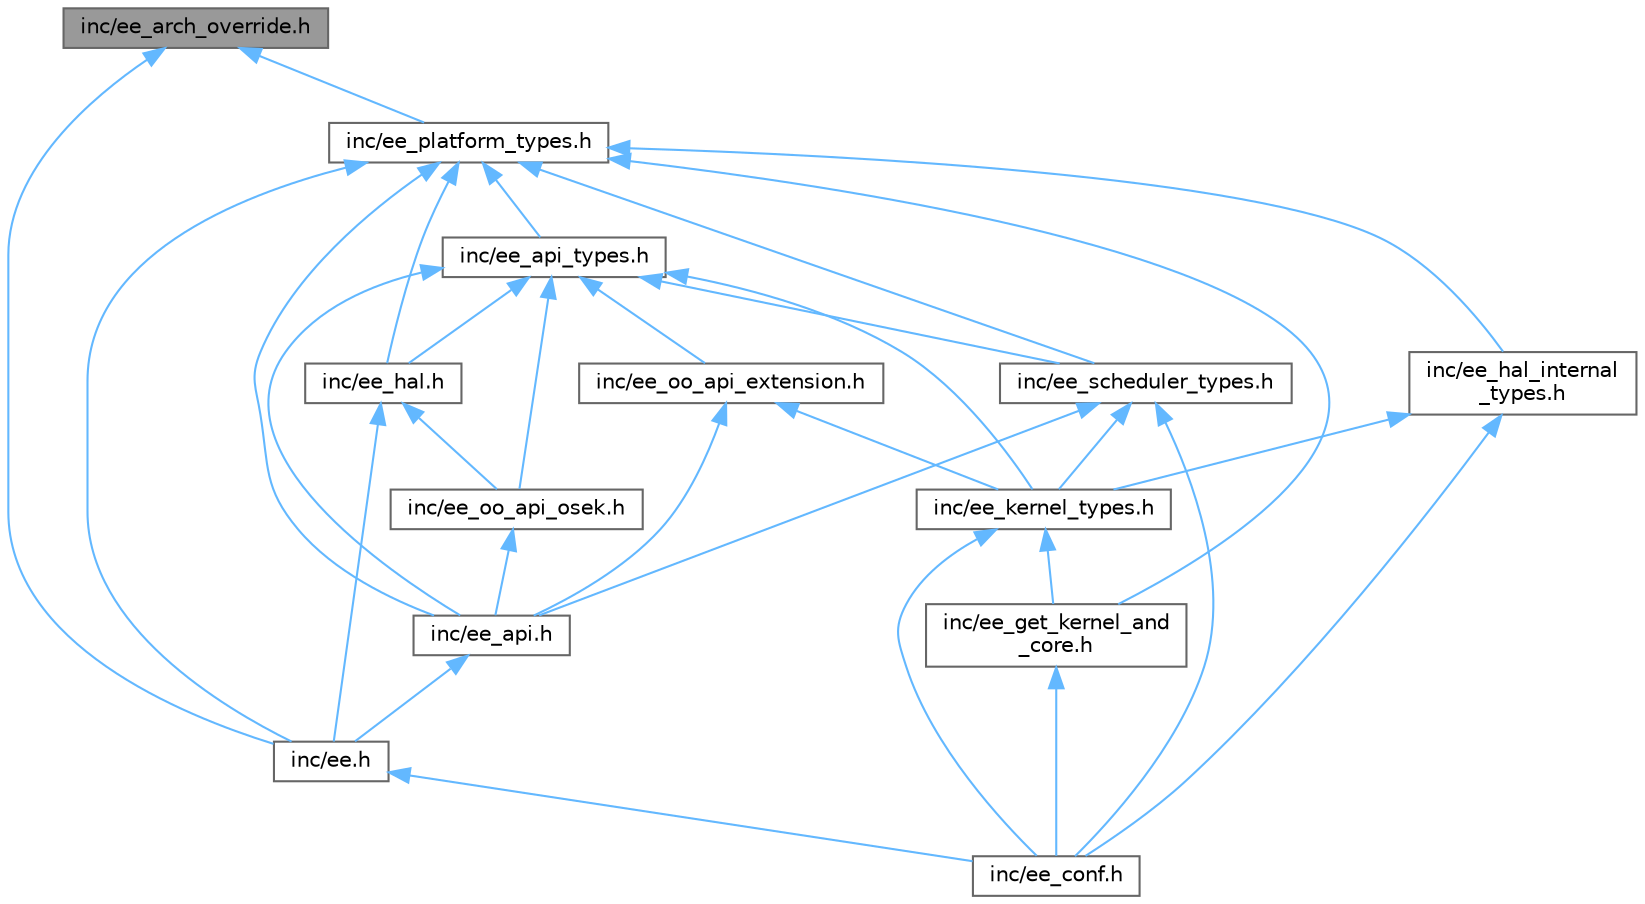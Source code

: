 digraph "inc/ee_arch_override.h"
{
 // LATEX_PDF_SIZE
  bgcolor="transparent";
  edge [fontname=Helvetica,fontsize=10,labelfontname=Helvetica,labelfontsize=10];
  node [fontname=Helvetica,fontsize=10,shape=box,height=0.2,width=0.4];
  Node1 [id="Node000001",label="inc/ee_arch_override.h",height=0.2,width=0.4,color="gray40", fillcolor="grey60", style="filled", fontcolor="black",tooltip="Override default settings used in the architecture."];
  Node1 -> Node2 [id="edge31_Node000001_Node000002",dir="back",color="steelblue1",style="solid",tooltip=" "];
  Node2 [id="Node000002",label="inc/ee.h",height=0.2,width=0.4,color="grey40", fillcolor="white", style="filled",URL="$ee_8h.html",tooltip="Main Collector."];
  Node2 -> Node3 [id="edge32_Node000002_Node000003",dir="back",color="steelblue1",style="solid",tooltip=" "];
  Node3 [id="Node000003",label="inc/ee_conf.h",height=0.2,width=0.4,color="grey40", fillcolor="white", style="filled",URL="$ee__conf_8h.html",tooltip="Main Configuration Collector."];
  Node1 -> Node4 [id="edge33_Node000001_Node000004",dir="back",color="steelblue1",style="solid",tooltip=" "];
  Node4 [id="Node000004",label="inc/ee_platform_types.h",height=0.2,width=0.4,color="grey40", fillcolor="white", style="filled",URL="$ee__platform__types_8h.html",tooltip="Platform Types."];
  Node4 -> Node2 [id="edge34_Node000004_Node000002",dir="back",color="steelblue1",style="solid",tooltip=" "];
  Node4 -> Node5 [id="edge35_Node000004_Node000005",dir="back",color="steelblue1",style="solid",tooltip=" "];
  Node5 [id="Node000005",label="inc/ee_api.h",height=0.2,width=0.4,color="grey40", fillcolor="white", style="filled",URL="$ee__api_8h.html",tooltip="OSEK Kernel APIs Collector."];
  Node5 -> Node2 [id="edge36_Node000005_Node000002",dir="back",color="steelblue1",style="solid",tooltip=" "];
  Node4 -> Node6 [id="edge37_Node000004_Node000006",dir="back",color="steelblue1",style="solid",tooltip=" "];
  Node6 [id="Node000006",label="inc/ee_api_types.h",height=0.2,width=0.4,color="grey40", fillcolor="white", style="filled",URL="$ee__api__types_8h.html",tooltip="OSEK Kernel API Types."];
  Node6 -> Node5 [id="edge38_Node000006_Node000005",dir="back",color="steelblue1",style="solid",tooltip=" "];
  Node6 -> Node7 [id="edge39_Node000006_Node000007",dir="back",color="steelblue1",style="solid",tooltip=" "];
  Node7 [id="Node000007",label="inc/ee_hal.h",height=0.2,width=0.4,color="grey40", fillcolor="white", style="filled",URL="$ee__hal_8h.html",tooltip="HAL support visible to the application."];
  Node7 -> Node2 [id="edge40_Node000007_Node000002",dir="back",color="steelblue1",style="solid",tooltip=" "];
  Node7 -> Node8 [id="edge41_Node000007_Node000008",dir="back",color="steelblue1",style="solid",tooltip=" "];
  Node8 [id="Node000008",label="inc/ee_oo_api_osek.h",height=0.2,width=0.4,color="grey40", fillcolor="white", style="filled",URL="$ee__oo__api__osek_8h.html",tooltip="OSEK Kernel APIs."];
  Node8 -> Node5 [id="edge42_Node000008_Node000005",dir="back",color="steelblue1",style="solid",tooltip=" "];
  Node6 -> Node9 [id="edge43_Node000006_Node000009",dir="back",color="steelblue1",style="solid",tooltip=" "];
  Node9 [id="Node000009",label="inc/ee_kernel_types.h",height=0.2,width=0.4,color="grey40", fillcolor="white", style="filled",URL="$ee__kernel__types_8h.html",tooltip="OSEK Kernel Internal Types."];
  Node9 -> Node3 [id="edge44_Node000009_Node000003",dir="back",color="steelblue1",style="solid",tooltip=" "];
  Node9 -> Node10 [id="edge45_Node000009_Node000010",dir="back",color="steelblue1",style="solid",tooltip=" "];
  Node10 [id="Node000010",label="inc/ee_get_kernel_and\l_core.h",height=0.2,width=0.4,color="grey40", fillcolor="white", style="filled",URL="$ee__get__kernel__and__core_8h.html",tooltip="HAL internal."];
  Node10 -> Node3 [id="edge46_Node000010_Node000003",dir="back",color="steelblue1",style="solid",tooltip=" "];
  Node6 -> Node11 [id="edge47_Node000006_Node000011",dir="back",color="steelblue1",style="solid",tooltip=" "];
  Node11 [id="Node000011",label="inc/ee_oo_api_extension.h",height=0.2,width=0.4,color="grey40", fillcolor="white", style="filled",URL="$ee__oo__api__extension_8h.html",tooltip="OSEK Kernel Extended APIs."];
  Node11 -> Node5 [id="edge48_Node000011_Node000005",dir="back",color="steelblue1",style="solid",tooltip=" "];
  Node11 -> Node9 [id="edge49_Node000011_Node000009",dir="back",color="steelblue1",style="solid",tooltip=" "];
  Node6 -> Node8 [id="edge50_Node000006_Node000008",dir="back",color="steelblue1",style="solid",tooltip=" "];
  Node6 -> Node12 [id="edge51_Node000006_Node000012",dir="back",color="steelblue1",style="solid",tooltip=" "];
  Node12 [id="Node000012",label="inc/ee_scheduler_types.h",height=0.2,width=0.4,color="grey40", fillcolor="white", style="filled",URL="$ee__scheduler__types_8h.html",tooltip="Contains the types for different scheduler data structures."];
  Node12 -> Node5 [id="edge52_Node000012_Node000005",dir="back",color="steelblue1",style="solid",tooltip=" "];
  Node12 -> Node3 [id="edge53_Node000012_Node000003",dir="back",color="steelblue1",style="solid",tooltip=" "];
  Node12 -> Node9 [id="edge54_Node000012_Node000009",dir="back",color="steelblue1",style="solid",tooltip=" "];
  Node4 -> Node10 [id="edge55_Node000004_Node000010",dir="back",color="steelblue1",style="solid",tooltip=" "];
  Node4 -> Node7 [id="edge56_Node000004_Node000007",dir="back",color="steelblue1",style="solid",tooltip=" "];
  Node4 -> Node13 [id="edge57_Node000004_Node000013",dir="back",color="steelblue1",style="solid",tooltip=" "];
  Node13 [id="Node000013",label="inc/ee_hal_internal\l_types.h",height=0.2,width=0.4,color="grey40", fillcolor="white", style="filled",URL="$ee__hal__internal__types_8h.html",tooltip="HAL Internal Types."];
  Node13 -> Node3 [id="edge58_Node000013_Node000003",dir="back",color="steelblue1",style="solid",tooltip=" "];
  Node13 -> Node9 [id="edge59_Node000013_Node000009",dir="back",color="steelblue1",style="solid",tooltip=" "];
  Node4 -> Node12 [id="edge60_Node000004_Node000012",dir="back",color="steelblue1",style="solid",tooltip=" "];
}
